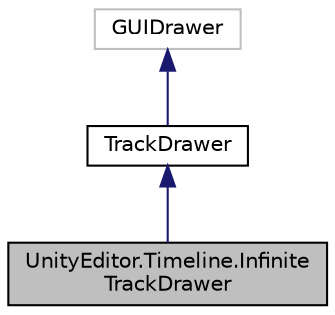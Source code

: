 digraph "UnityEditor.Timeline.InfiniteTrackDrawer"
{
 // LATEX_PDF_SIZE
  edge [fontname="Helvetica",fontsize="10",labelfontname="Helvetica",labelfontsize="10"];
  node [fontname="Helvetica",fontsize="10",shape=record];
  Node1 [label="UnityEditor.Timeline.Infinite\lTrackDrawer",height=0.2,width=0.4,color="black", fillcolor="grey75", style="filled", fontcolor="black",tooltip=" "];
  Node2 -> Node1 [dir="back",color="midnightblue",fontsize="10",style="solid",fontname="Helvetica"];
  Node2 [label="TrackDrawer",height=0.2,width=0.4,color="black", fillcolor="white", style="filled",URL="$class_unity_editor_1_1_timeline_1_1_track_drawer.html",tooltip=" "];
  Node3 -> Node2 [dir="back",color="midnightblue",fontsize="10",style="solid",fontname="Helvetica"];
  Node3 [label="GUIDrawer",height=0.2,width=0.4,color="grey75", fillcolor="white", style="filled",tooltip=" "];
}
